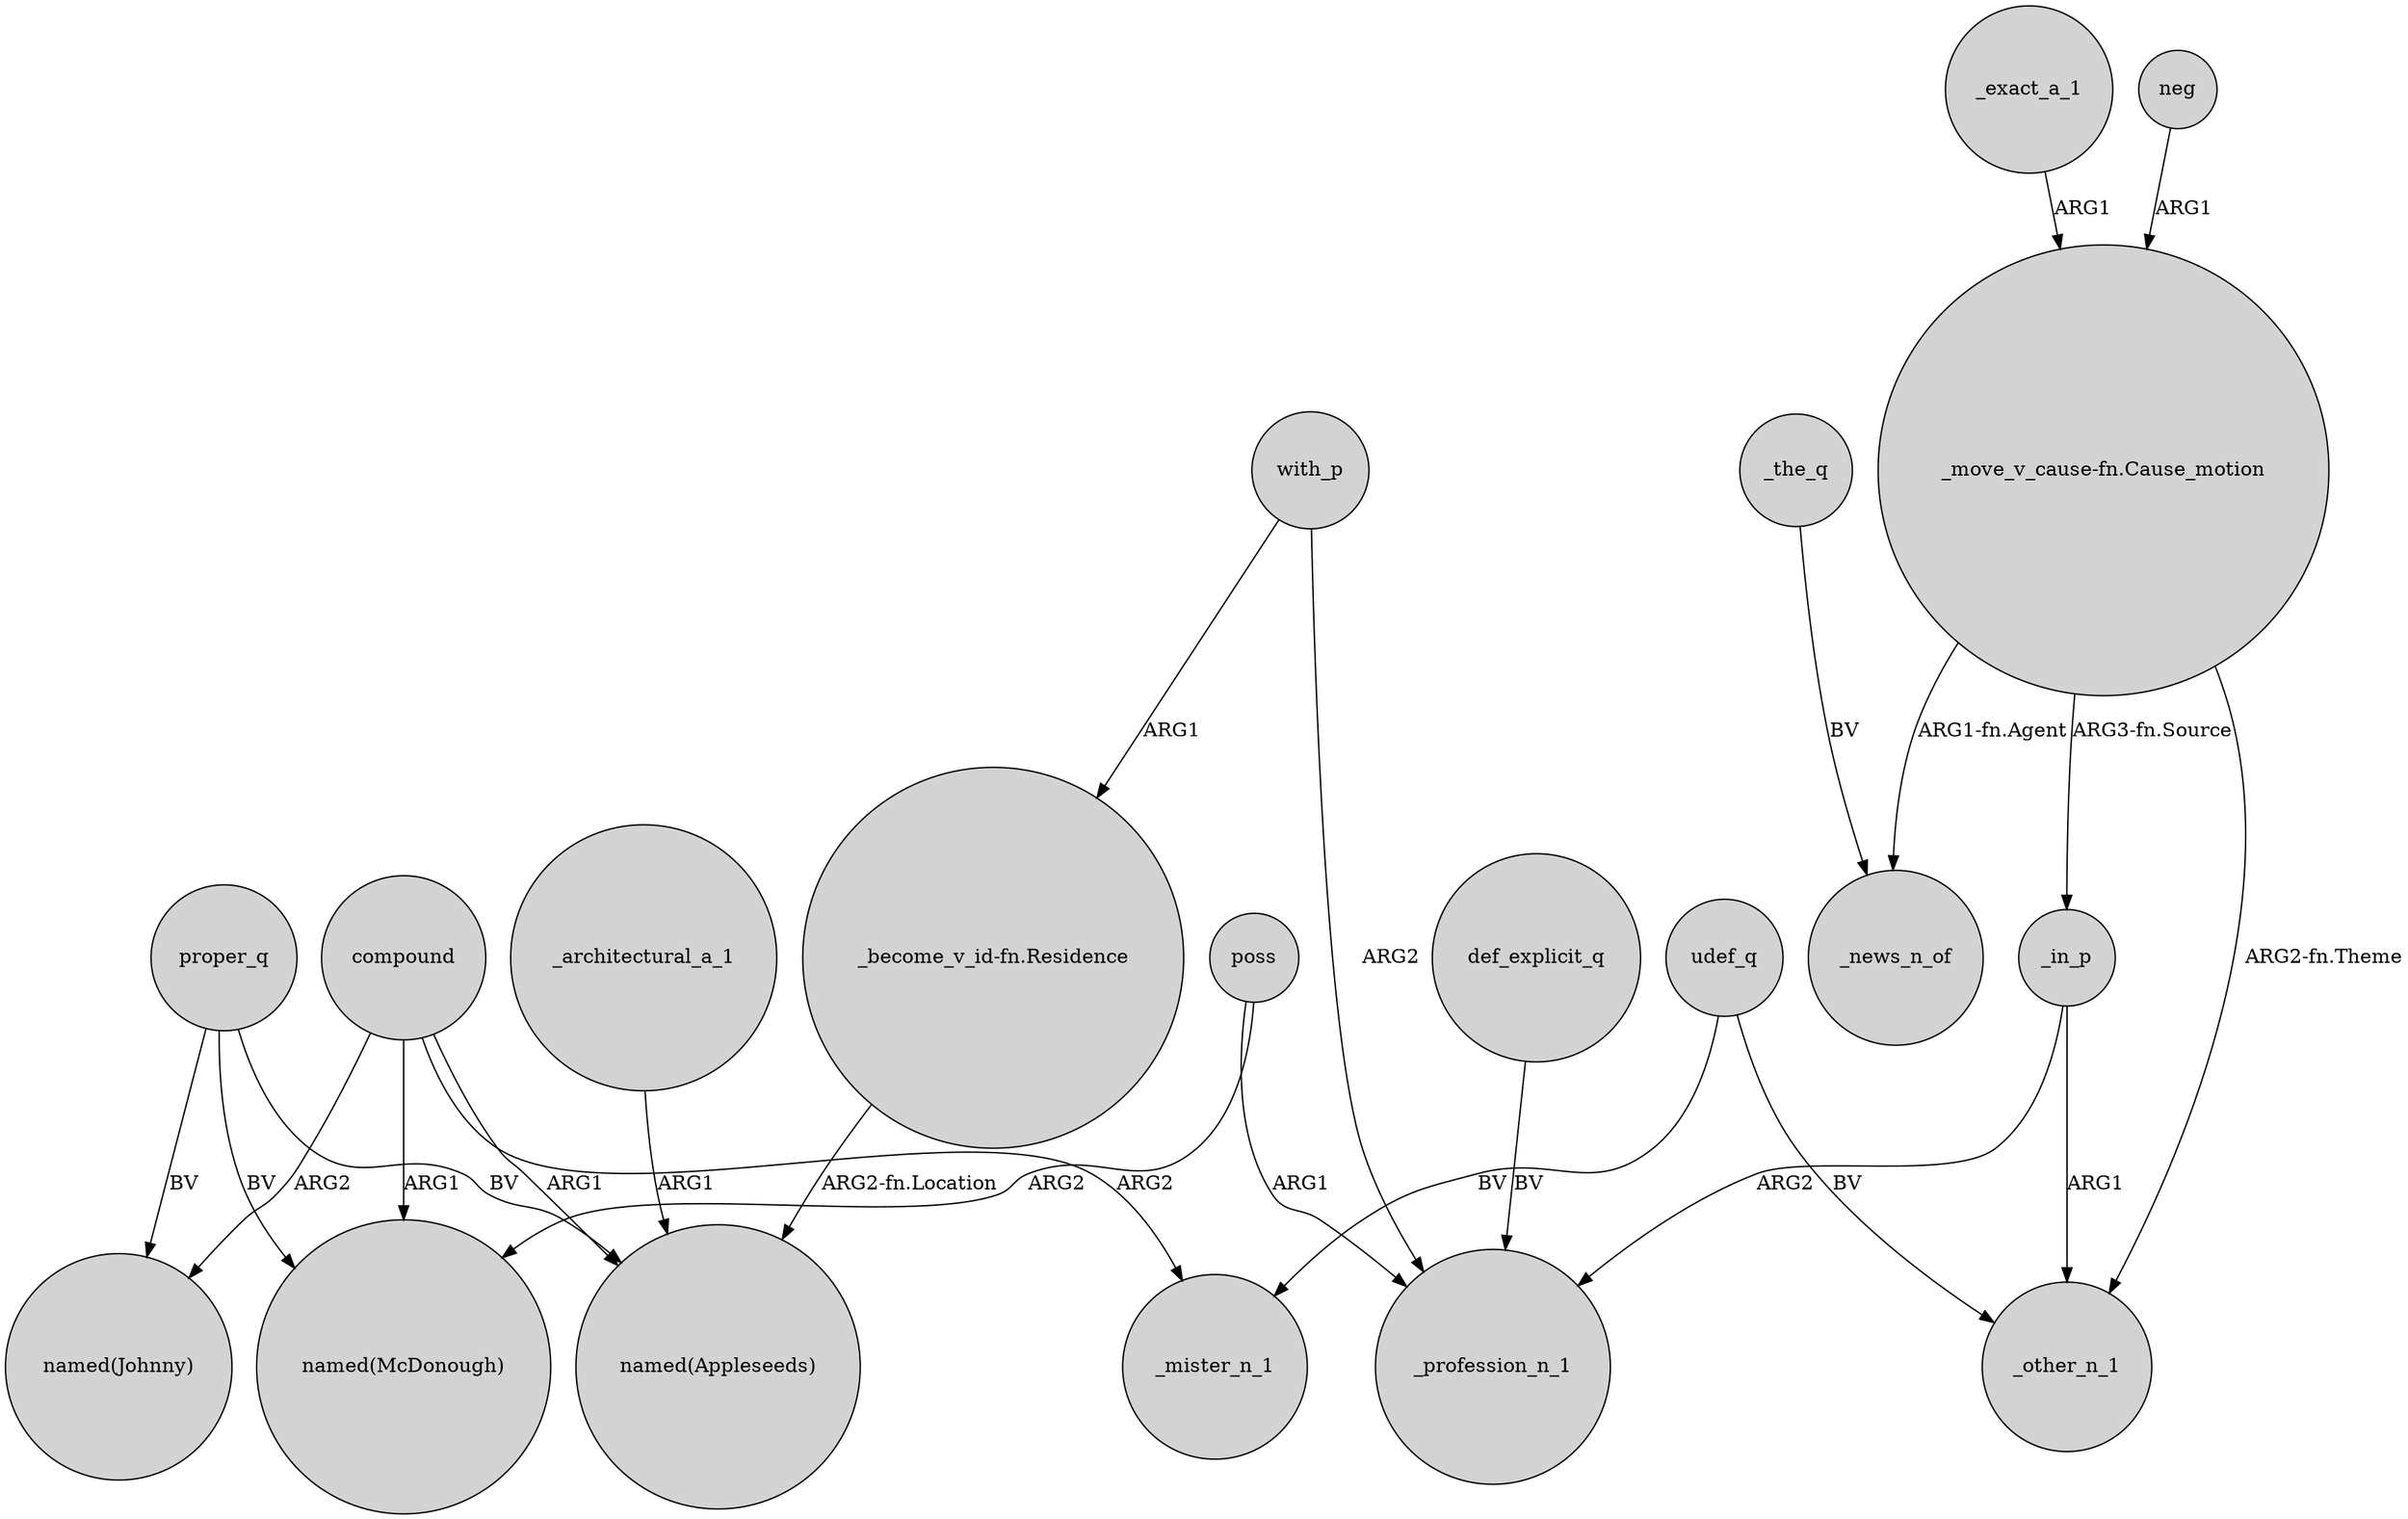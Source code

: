 digraph {
	node [shape=circle style=filled]
	proper_q -> "named(Johnny)" [label=BV]
	compound -> _mister_n_1 [label=ARG2]
	proper_q -> "named(Appleseeds)" [label=BV]
	udef_q -> _other_n_1 [label=BV]
	compound -> "named(Appleseeds)" [label=ARG1]
	"_move_v_cause-fn.Cause_motion" -> _other_n_1 [label="ARG2-fn.Theme"]
	_in_p -> _profession_n_1 [label=ARG2]
	poss -> "named(McDonough)" [label=ARG2]
	udef_q -> _mister_n_1 [label=BV]
	proper_q -> "named(McDonough)" [label=BV]
	with_p -> _profession_n_1 [label=ARG2]
	_in_p -> _other_n_1 [label=ARG1]
	"_move_v_cause-fn.Cause_motion" -> _news_n_of [label="ARG1-fn.Agent"]
	_exact_a_1 -> "_move_v_cause-fn.Cause_motion" [label=ARG1]
	neg -> "_move_v_cause-fn.Cause_motion" [label=ARG1]
	"_move_v_cause-fn.Cause_motion" -> _in_p [label="ARG3-fn.Source"]
	"_become_v_id-fn.Residence" -> "named(Appleseeds)" [label="ARG2-fn.Location"]
	_the_q -> _news_n_of [label=BV]
	def_explicit_q -> _profession_n_1 [label=BV]
	with_p -> "_become_v_id-fn.Residence" [label=ARG1]
	poss -> _profession_n_1 [label=ARG1]
	compound -> "named(Johnny)" [label=ARG2]
	_architectural_a_1 -> "named(Appleseeds)" [label=ARG1]
	compound -> "named(McDonough)" [label=ARG1]
}
